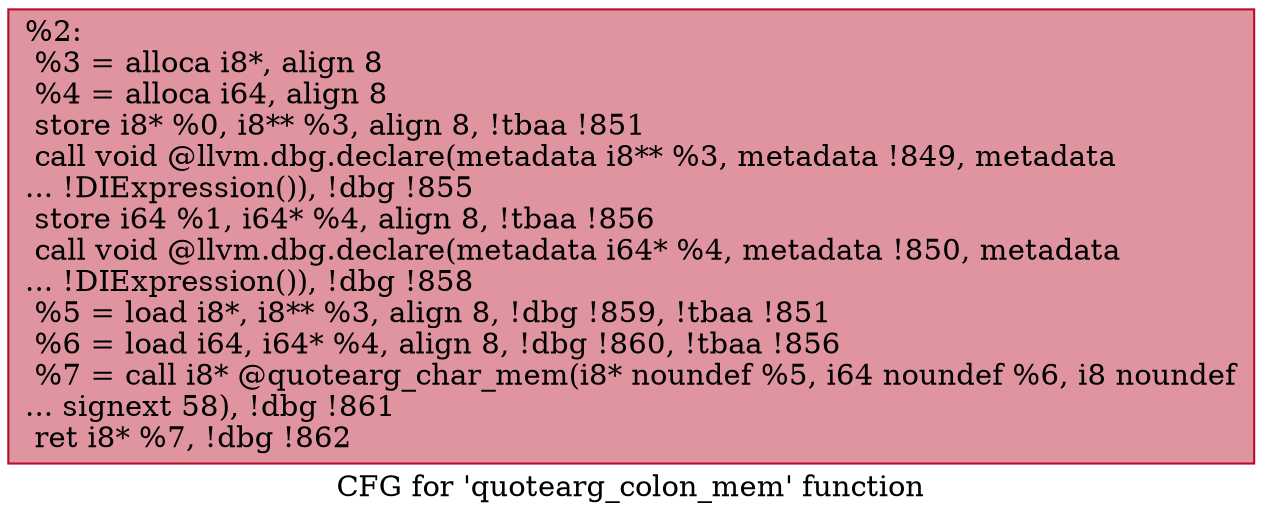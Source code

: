 digraph "CFG for 'quotearg_colon_mem' function" {
	label="CFG for 'quotearg_colon_mem' function";

	Node0x238e950 [shape=record,color="#b70d28ff", style=filled, fillcolor="#b70d2870",label="{%2:\l  %3 = alloca i8*, align 8\l  %4 = alloca i64, align 8\l  store i8* %0, i8** %3, align 8, !tbaa !851\l  call void @llvm.dbg.declare(metadata i8** %3, metadata !849, metadata\l... !DIExpression()), !dbg !855\l  store i64 %1, i64* %4, align 8, !tbaa !856\l  call void @llvm.dbg.declare(metadata i64* %4, metadata !850, metadata\l... !DIExpression()), !dbg !858\l  %5 = load i8*, i8** %3, align 8, !dbg !859, !tbaa !851\l  %6 = load i64, i64* %4, align 8, !dbg !860, !tbaa !856\l  %7 = call i8* @quotearg_char_mem(i8* noundef %5, i64 noundef %6, i8 noundef\l... signext 58), !dbg !861\l  ret i8* %7, !dbg !862\l}"];
}
